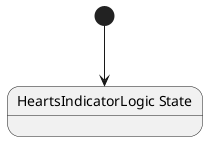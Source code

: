@startuml HeartsIndicatorLogic
state "HeartsIndicatorLogic State" as Nevergreen_HeartsIndicatorLogic_State
[*] --> Nevergreen_HeartsIndicatorLogic_State
@enduml